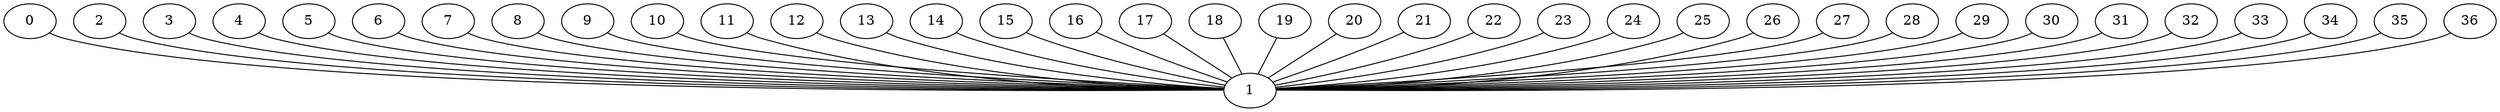 graph G {
0;
1;
2;
3;
4;
5;
6;
7;
8;
9;
10;
11;
12;
13;
14;
15;
16;
17;
18;
19;
20;
21;
22;
23;
24;
25;
26;
27;
28;
29;
30;
31;
32;
33;
34;
35;
36;
0--1 ;
3--1 ;
2--1 ;
4--1 ;
5--1 ;
6--1 ;
7--1 ;
9--1 ;
8--1 ;
11--1 ;
10--1 ;
13--1 ;
12--1 ;
15--1 ;
14--1 ;
18--1 ;
17--1 ;
16--1 ;
19--1 ;
21--1 ;
20--1 ;
24--1 ;
23--1 ;
22--1 ;
26--1 ;
25--1 ;
28--1 ;
27--1 ;
29--1 ;
30--1 ;
32--1 ;
31--1 ;
34--1 ;
33--1 ;
35--1 ;
36--1 ;
}
